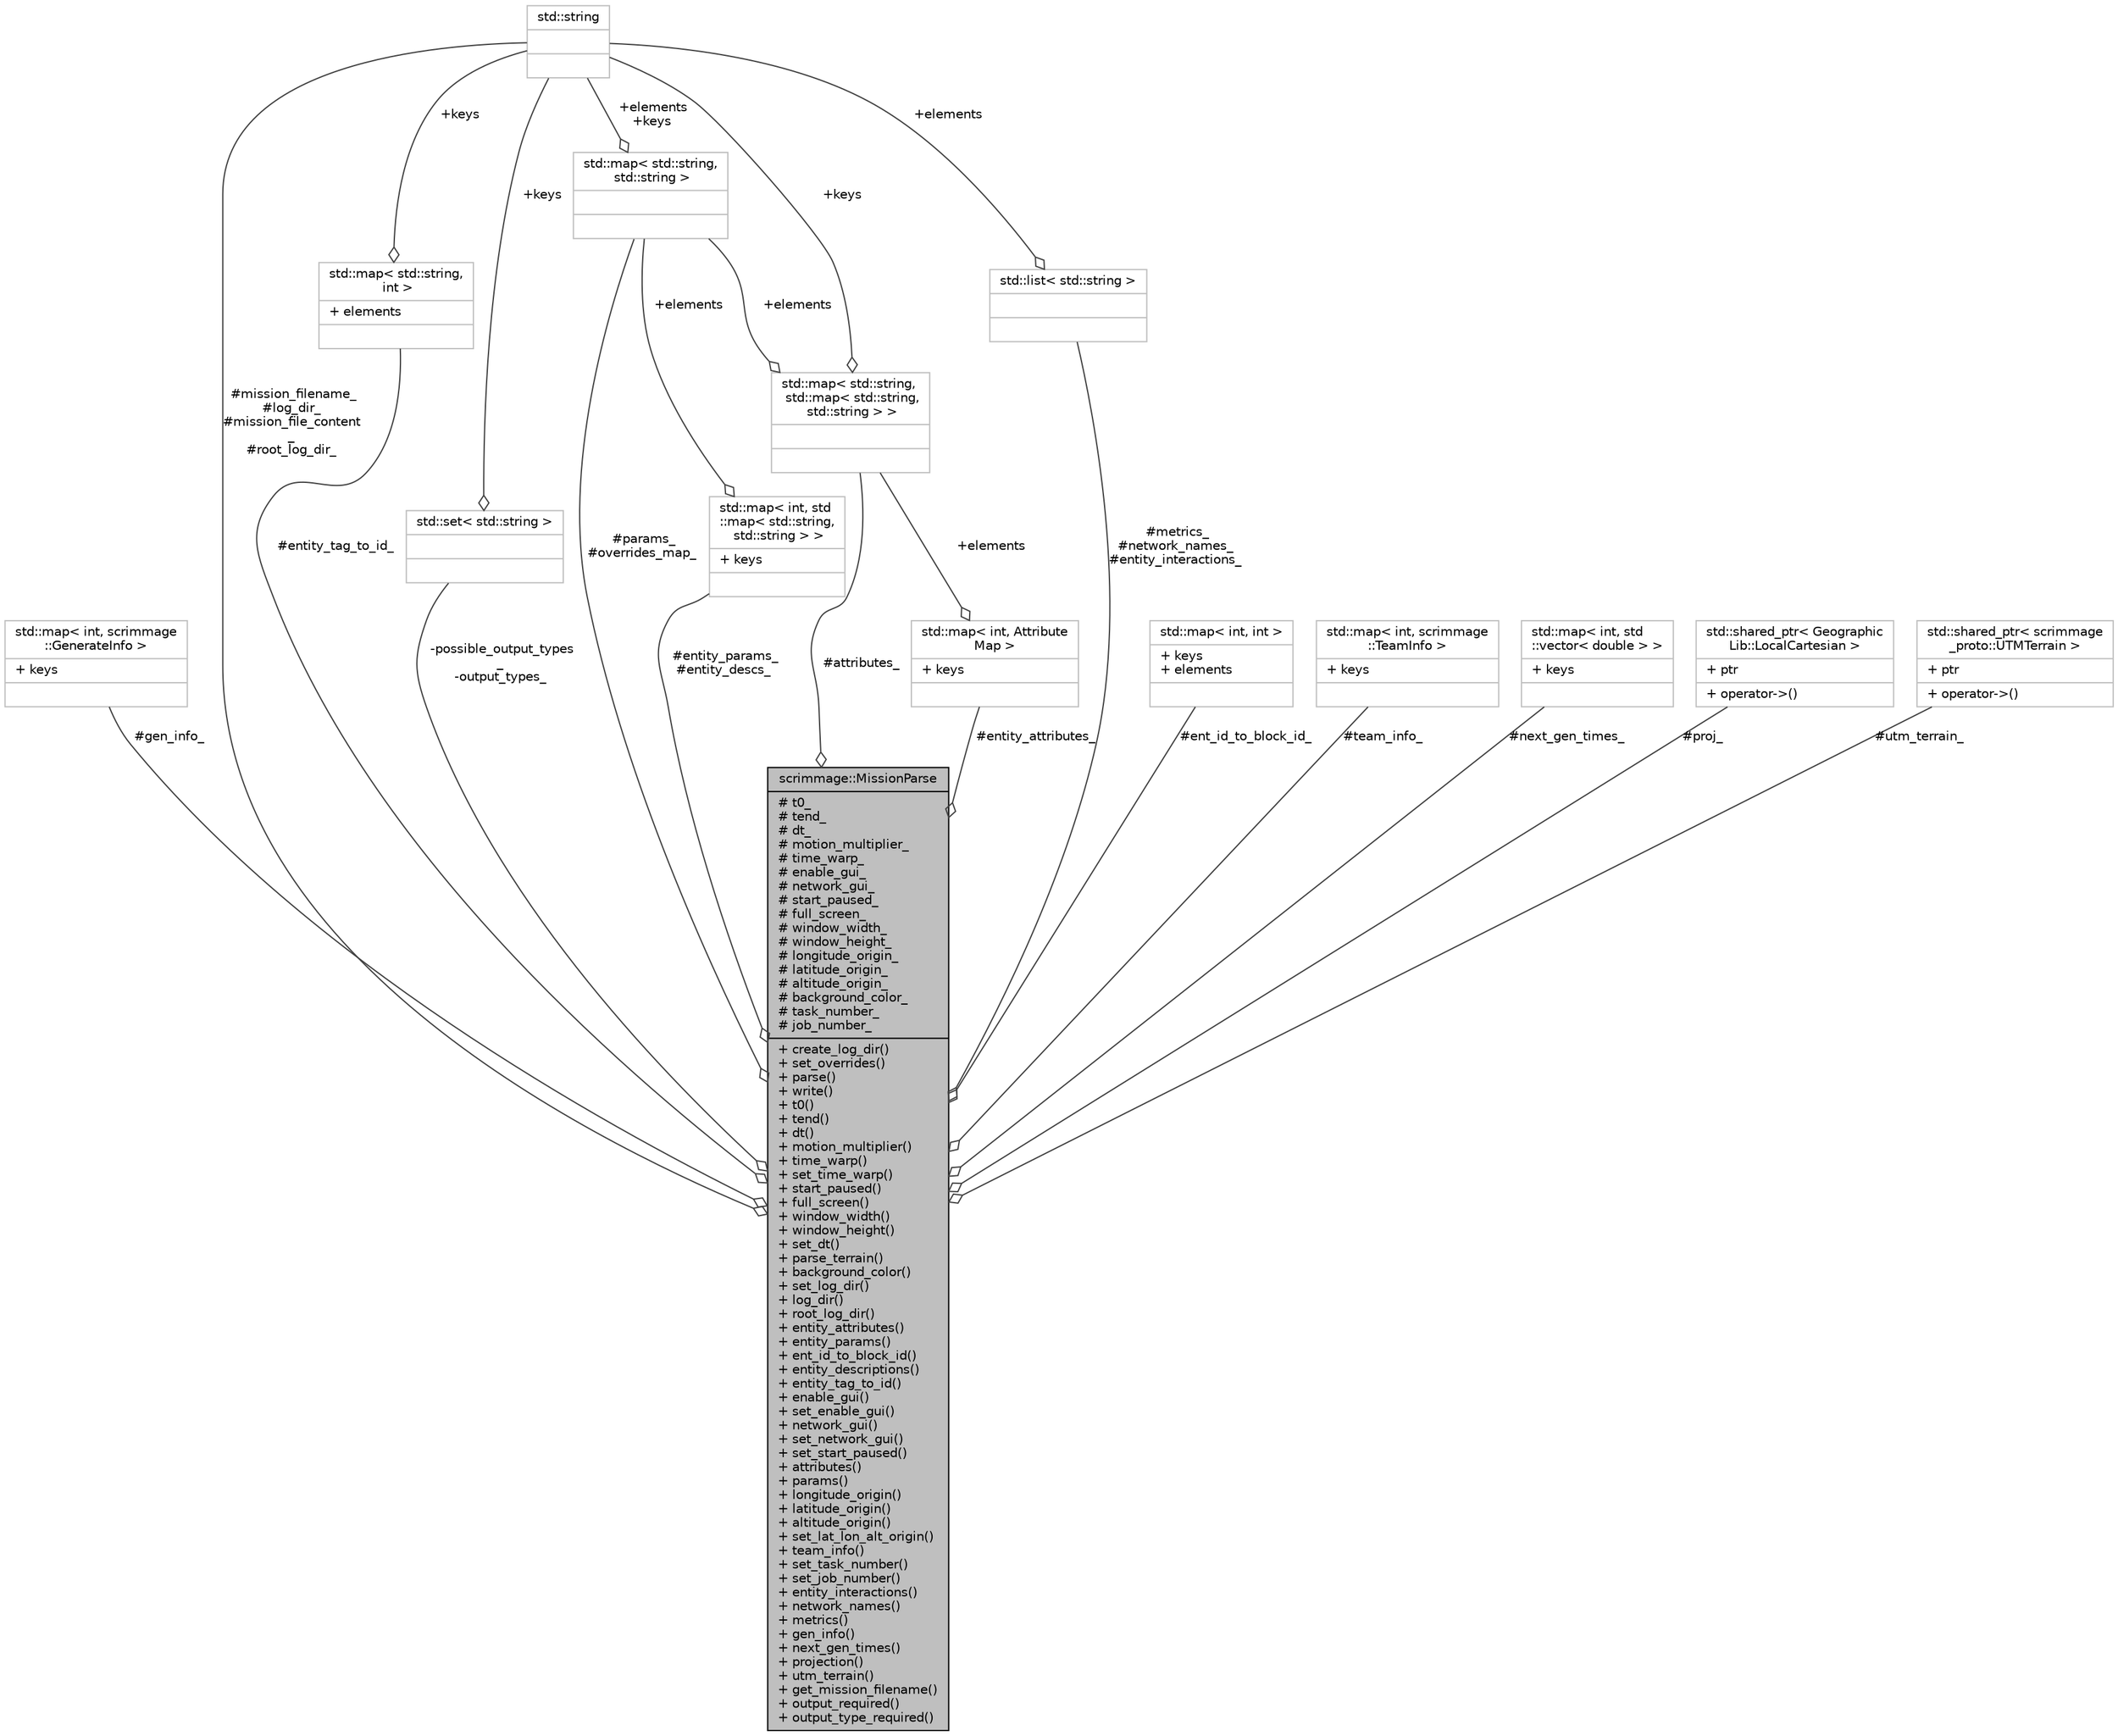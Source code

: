 digraph "scrimmage::MissionParse"
{
 // LATEX_PDF_SIZE
  edge [fontname="Helvetica",fontsize="10",labelfontname="Helvetica",labelfontsize="10"];
  node [fontname="Helvetica",fontsize="10",shape=record];
  Node1 [label="{scrimmage::MissionParse\n|# t0_\l# tend_\l# dt_\l# motion_multiplier_\l# time_warp_\l# enable_gui_\l# network_gui_\l# start_paused_\l# full_screen_\l# window_width_\l# window_height_\l# longitude_origin_\l# latitude_origin_\l# altitude_origin_\l# background_color_\l# task_number_\l# job_number_\l|+ create_log_dir()\l+ set_overrides()\l+ parse()\l+ write()\l+ t0()\l+ tend()\l+ dt()\l+ motion_multiplier()\l+ time_warp()\l+ set_time_warp()\l+ start_paused()\l+ full_screen()\l+ window_width()\l+ window_height()\l+ set_dt()\l+ parse_terrain()\l+ background_color()\l+ set_log_dir()\l+ log_dir()\l+ root_log_dir()\l+ entity_attributes()\l+ entity_params()\l+ ent_id_to_block_id()\l+ entity_descriptions()\l+ entity_tag_to_id()\l+ enable_gui()\l+ set_enable_gui()\l+ network_gui()\l+ set_network_gui()\l+ set_start_paused()\l+ attributes()\l+ params()\l+ longitude_origin()\l+ latitude_origin()\l+ altitude_origin()\l+ set_lat_lon_alt_origin()\l+ team_info()\l+ set_task_number()\l+ set_job_number()\l+ entity_interactions()\l+ network_names()\l+ metrics()\l+ gen_info()\l+ next_gen_times()\l+ projection()\l+ utm_terrain()\l+ get_mission_filename()\l+ output_required()\l+ output_type_required()\l}",height=0.2,width=0.4,color="black", fillcolor="grey75", style="filled", fontcolor="black",tooltip=" "];
  Node2 -> Node1 [color="grey25",fontsize="10",style="solid",label=" #gen_info_" ,arrowhead="odiamond",fontname="Helvetica"];
  Node2 [label="{std::map\< int, scrimmage\l::GenerateInfo \>\n|+ keys\l|}",height=0.2,width=0.4,color="grey75", fillcolor="white", style="filled",tooltip=" "];
  Node7 -> Node1 [color="grey25",fontsize="10",style="solid",label=" #entity_tag_to_id_" ,arrowhead="odiamond",fontname="Helvetica"];
  Node7 [label="{std::map\< std::string,\l int \>\n|+ elements\l|}",height=0.2,width=0.4,color="grey75", fillcolor="white", style="filled",tooltip=" "];
  Node8 -> Node7 [color="grey25",fontsize="10",style="solid",label=" +keys" ,arrowhead="odiamond",fontname="Helvetica"];
  Node8 [label="{std::string\n||}",height=0.2,width=0.4,color="grey75", fillcolor="white", style="filled",tooltip="STL class."];
  Node10 -> Node1 [color="grey25",fontsize="10",style="solid",label=" #ent_id_to_block_id_" ,arrowhead="odiamond",fontname="Helvetica"];
  Node10 [label="{std::map\< int, int \>\n|+ keys\l+ elements\l|}",height=0.2,width=0.4,color="grey75", fillcolor="white", style="filled",tooltip=" "];
  Node11 -> Node1 [color="grey25",fontsize="10",style="solid",label=" #team_info_" ,arrowhead="odiamond",fontname="Helvetica"];
  Node11 [label="{std::map\< int, scrimmage\l::TeamInfo \>\n|+ keys\l|}",height=0.2,width=0.4,color="grey75", fillcolor="white", style="filled",tooltip=" "];
  Node17 -> Node1 [color="grey25",fontsize="10",style="solid",label=" #next_gen_times_" ,arrowhead="odiamond",fontname="Helvetica"];
  Node17 [label="{std::map\< int, std\l::vector\< double \> \>\n|+ keys\l|}",height=0.2,width=0.4,color="grey75", fillcolor="white", style="filled",tooltip=" "];
  Node18 -> Node1 [color="grey25",fontsize="10",style="solid",label=" -possible_output_types\l_\n-output_types_" ,arrowhead="odiamond",fontname="Helvetica"];
  Node18 [label="{std::set\< std::string \>\n||}",height=0.2,width=0.4,color="grey75", fillcolor="white", style="filled",tooltip=" "];
  Node8 -> Node18 [color="grey25",fontsize="10",style="solid",label=" +keys" ,arrowhead="odiamond",fontname="Helvetica"];
  Node20 -> Node1 [color="grey25",fontsize="10",style="solid",label=" #params_\n#overrides_map_" ,arrowhead="odiamond",fontname="Helvetica"];
  Node20 [label="{std::map\< std::string,\l std::string \>\n||}",height=0.2,width=0.4,color="grey75", fillcolor="white", style="filled",tooltip=" "];
  Node8 -> Node20 [color="grey25",fontsize="10",style="solid",label=" +elements\n+keys" ,arrowhead="odiamond",fontname="Helvetica"];
  Node8 -> Node1 [color="grey25",fontsize="10",style="solid",label=" #mission_filename_\n#log_dir_\n#mission_file_content\l_\n#root_log_dir_" ,arrowhead="odiamond",fontname="Helvetica"];
  Node21 -> Node1 [color="grey25",fontsize="10",style="solid",label=" #entity_params_\n#entity_descs_" ,arrowhead="odiamond",fontname="Helvetica"];
  Node21 [label="{std::map\< int, std\l::map\< std::string,\l std::string \> \>\n|+ keys\l|}",height=0.2,width=0.4,color="grey75", fillcolor="white", style="filled",tooltip=" "];
  Node20 -> Node21 [color="grey25",fontsize="10",style="solid",label=" +elements" ,arrowhead="odiamond",fontname="Helvetica"];
  Node22 -> Node1 [color="grey25",fontsize="10",style="solid",label=" #entity_attributes_" ,arrowhead="odiamond",fontname="Helvetica"];
  Node22 [label="{std::map\< int, Attribute\lMap \>\n|+ keys\l|}",height=0.2,width=0.4,color="grey75", fillcolor="white", style="filled",tooltip=" "];
  Node23 -> Node22 [color="grey25",fontsize="10",style="solid",label=" +elements" ,arrowhead="odiamond",fontname="Helvetica"];
  Node23 [label="{std::map\< std::string,\l std::map\< std::string,\l std::string \> \>\n||}",height=0.2,width=0.4,color="grey75", fillcolor="white", style="filled",tooltip=" "];
  Node20 -> Node23 [color="grey25",fontsize="10",style="solid",label=" +elements" ,arrowhead="odiamond",fontname="Helvetica"];
  Node8 -> Node23 [color="grey25",fontsize="10",style="solid",label=" +keys" ,arrowhead="odiamond",fontname="Helvetica"];
  Node24 -> Node1 [color="grey25",fontsize="10",style="solid",label=" #proj_" ,arrowhead="odiamond",fontname="Helvetica"];
  Node24 [label="{std::shared_ptr\< Geographic\lLib::LocalCartesian \>\n|+ ptr\l|+ operator-\>()\l}",height=0.2,width=0.4,color="grey75", fillcolor="white", style="filled",tooltip=" "];
  Node23 -> Node1 [color="grey25",fontsize="10",style="solid",label=" #attributes_" ,arrowhead="odiamond",fontname="Helvetica"];
  Node26 -> Node1 [color="grey25",fontsize="10",style="solid",label=" #utm_terrain_" ,arrowhead="odiamond",fontname="Helvetica"];
  Node26 [label="{std::shared_ptr\< scrimmage\l_proto::UTMTerrain \>\n|+ ptr\l|+ operator-\>()\l}",height=0.2,width=0.4,color="grey75", fillcolor="white", style="filled",tooltip=" "];
  Node27 -> Node1 [color="grey25",fontsize="10",style="solid",label=" #metrics_\n#network_names_\n#entity_interactions_" ,arrowhead="odiamond",fontname="Helvetica"];
  Node27 [label="{std::list\< std::string \>\n||}",height=0.2,width=0.4,color="grey75", fillcolor="white", style="filled",tooltip=" "];
  Node8 -> Node27 [color="grey25",fontsize="10",style="solid",label=" +elements" ,arrowhead="odiamond",fontname="Helvetica"];
}
